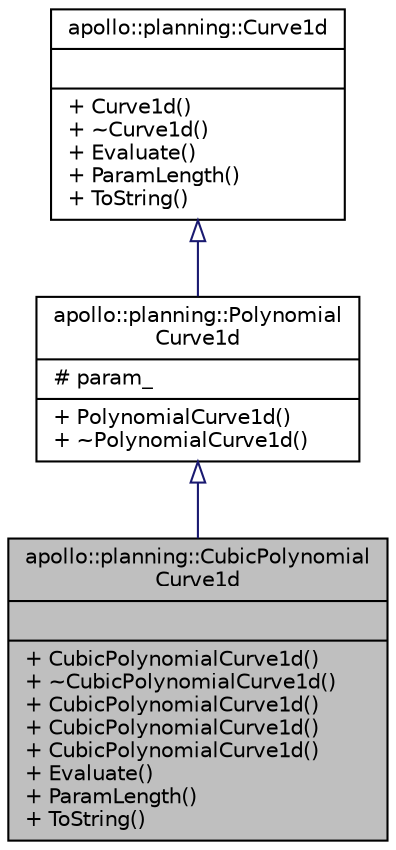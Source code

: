 digraph "apollo::planning::CubicPolynomialCurve1d"
{
  edge [fontname="Helvetica",fontsize="10",labelfontname="Helvetica",labelfontsize="10"];
  node [fontname="Helvetica",fontsize="10",shape=record];
  Node0 [label="{apollo::planning::CubicPolynomial\lCurve1d\n||+ CubicPolynomialCurve1d()\l+ ~CubicPolynomialCurve1d()\l+ CubicPolynomialCurve1d()\l+ CubicPolynomialCurve1d()\l+ CubicPolynomialCurve1d()\l+ Evaluate()\l+ ParamLength()\l+ ToString()\l}",height=0.2,width=0.4,color="black", fillcolor="grey75", style="filled", fontcolor="black"];
  Node1 -> Node0 [dir="back",color="midnightblue",fontsize="10",style="solid",arrowtail="onormal",fontname="Helvetica"];
  Node1 [label="{apollo::planning::Polynomial\lCurve1d\n|# param_\l|+ PolynomialCurve1d()\l+ ~PolynomialCurve1d()\l}",height=0.2,width=0.4,color="black", fillcolor="white", style="filled",URL="$classapollo_1_1planning_1_1PolynomialCurve1d.html"];
  Node2 -> Node1 [dir="back",color="midnightblue",fontsize="10",style="solid",arrowtail="onormal",fontname="Helvetica"];
  Node2 [label="{apollo::planning::Curve1d\n||+ Curve1d()\l+ ~Curve1d()\l+ Evaluate()\l+ ParamLength()\l+ ToString()\l}",height=0.2,width=0.4,color="black", fillcolor="white", style="filled",URL="$classapollo_1_1planning_1_1Curve1d.html"];
}
